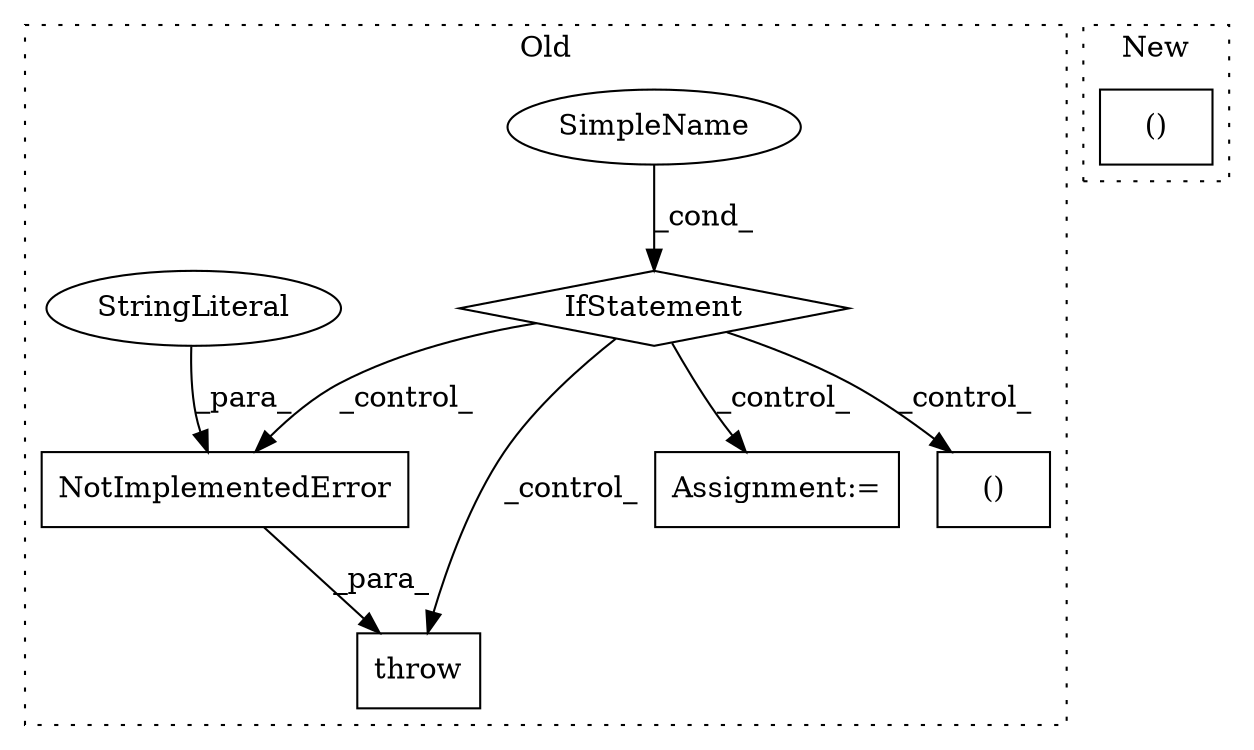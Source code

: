 digraph G {
subgraph cluster0 {
1 [label="NotImplementedError" a="32" s="19435,19493" l="20,1" shape="box"];
3 [label="IfStatement" a="25" s="19401,19419" l="4,2" shape="diamond"];
4 [label="SimpleName" a="42" s="" l="" shape="ellipse"];
5 [label="throw" a="53" s="19429" l="6" shape="box"];
6 [label="StringLiteral" a="45" s="19455" l="38" shape="ellipse"];
7 [label="Assignment:=" a="7" s="19726" l="1" shape="box"];
8 [label="()" a="106" s="19842" l="62" shape="box"];
label = "Old";
style="dotted";
}
subgraph cluster1 {
2 [label="()" a="106" s="28206" l="20" shape="box"];
label = "New";
style="dotted";
}
1 -> 5 [label="_para_"];
3 -> 1 [label="_control_"];
3 -> 7 [label="_control_"];
3 -> 8 [label="_control_"];
3 -> 5 [label="_control_"];
4 -> 3 [label="_cond_"];
6 -> 1 [label="_para_"];
}